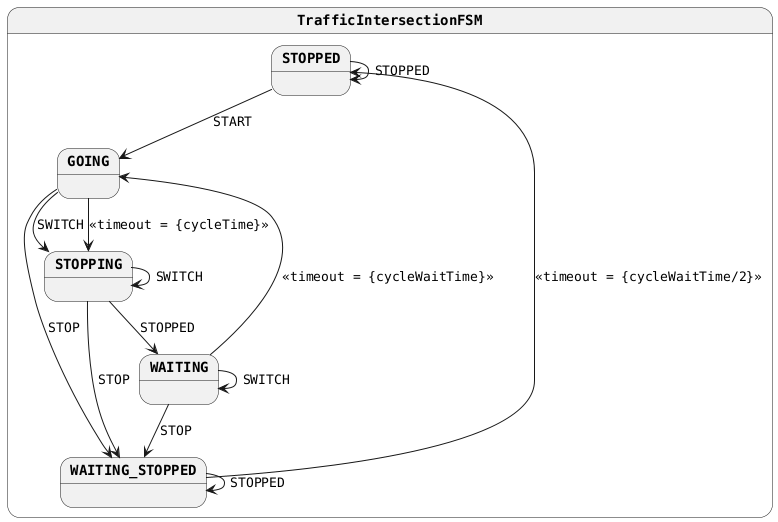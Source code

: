 @startuml
skinparam monochrome true
skinparam StateFontName Helvetica
skinparam defaultFontName Monospaced
skinparam defaultFontStyle Bold
skinparam state {
    FontColor Black
    FontStyle Bold
}
state TrafficIntersectionFSM {
STOPPED --> GOING : START
STOPPED --> STOPPED : STOPPED
GOING --> STOPPING : <<timeout = {cycleTime}>>
GOING --> STOPPING : SWITCH
GOING --> WAITING_STOPPED : STOP
STOPPING --> WAITING : STOPPED
STOPPING --> STOPPING : SWITCH
STOPPING --> WAITING_STOPPED : STOP
WAITING --> GOING : <<timeout = {cycleWaitTime}>>
WAITING --> WAITING : SWITCH
WAITING --> WAITING_STOPPED : STOP
WAITING_STOPPED --> STOPPED : <<timeout = {cycleWaitTime/2}>>
WAITING_STOPPED --> WAITING_STOPPED : STOPPED
}
@enduml
